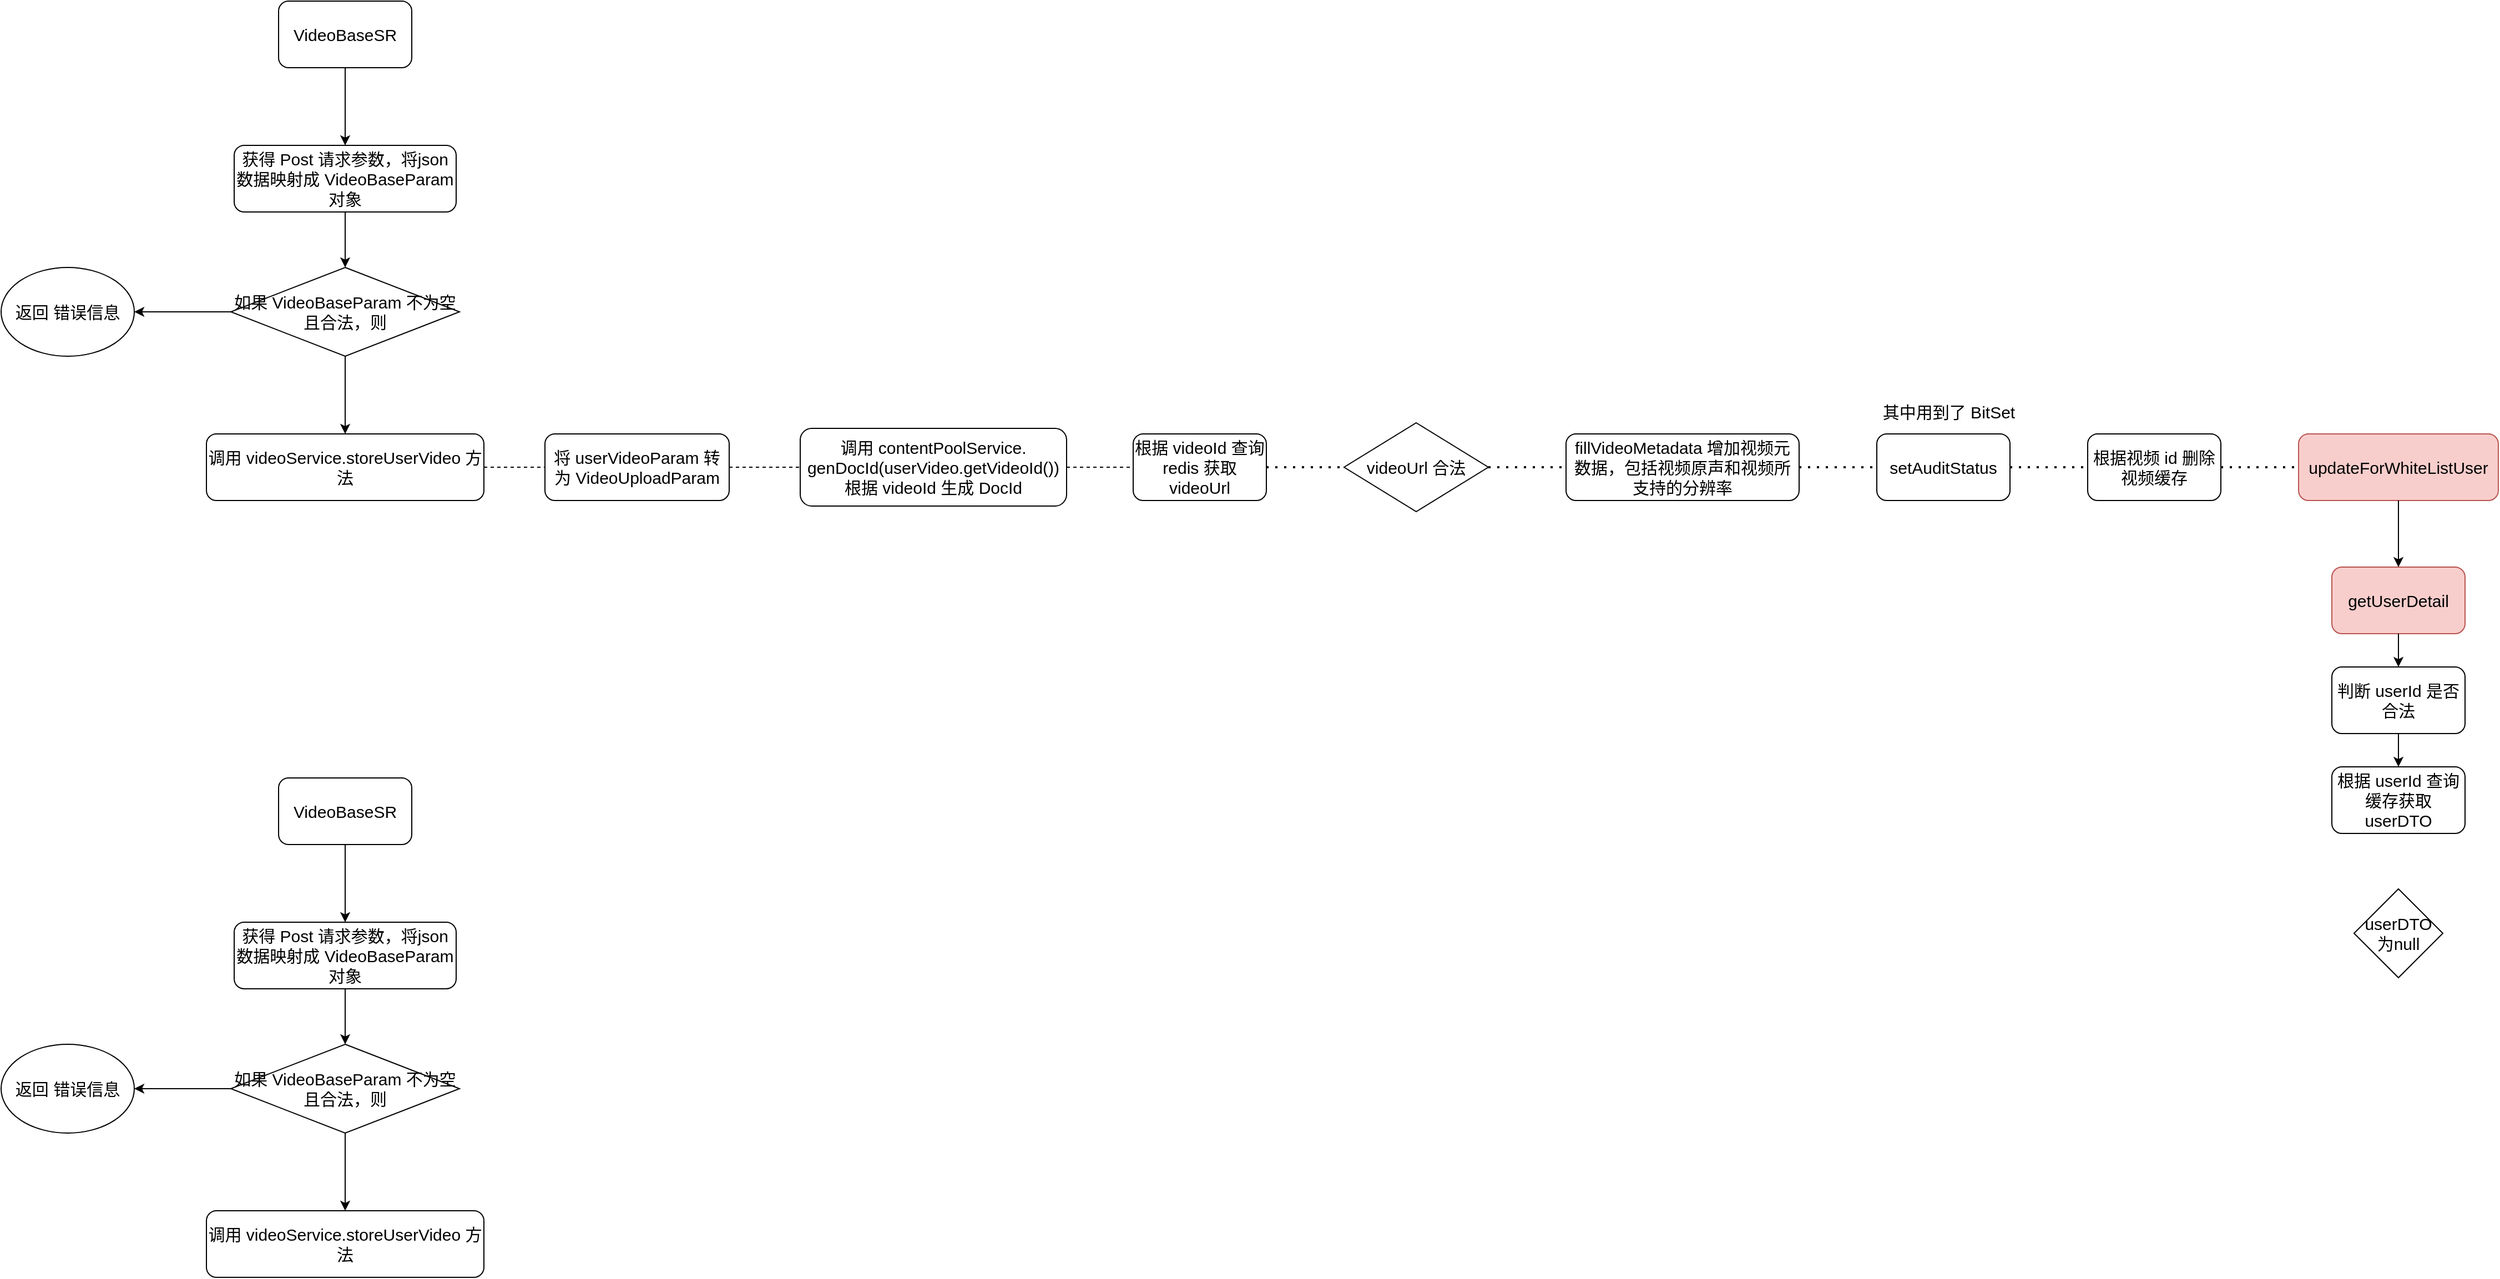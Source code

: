 <mxfile version="14.9.6" type="github">
  <diagram id="a6OnzV1Ndyk_DHkABWHQ" name="第 1 页">
    <mxGraphModel dx="1865" dy="652" grid="1" gridSize="10" guides="1" tooltips="1" connect="1" arrows="1" fold="1" page="1" pageScale="1" pageWidth="827" pageHeight="1169" math="0" shadow="0">
      <root>
        <mxCell id="0" />
        <mxCell id="1" parent="0" />
        <mxCell id="ii8zYGcmFe8xObhYAkSk-1" value="VideoBaseSR" style="rounded=1;whiteSpace=wrap;html=1;fontSize=15;" parent="1" vertex="1">
          <mxGeometry x="150" y="60" width="120" height="60" as="geometry" />
        </mxCell>
        <mxCell id="ii8zYGcmFe8xObhYAkSk-2" value="获得 Post 请求参数，将json数据映射成&amp;nbsp;VideoBaseParam 对象" style="rounded=1;whiteSpace=wrap;html=1;fontSize=15;" parent="1" vertex="1">
          <mxGeometry x="110" y="190" width="200" height="60" as="geometry" />
        </mxCell>
        <mxCell id="ii8zYGcmFe8xObhYAkSk-4" value="调用&amp;nbsp;videoService.storeUserVideo 方法" style="rounded=1;whiteSpace=wrap;html=1;fontSize=15;" parent="1" vertex="1">
          <mxGeometry x="85" y="450" width="250" height="60" as="geometry" />
        </mxCell>
        <mxCell id="ii8zYGcmFe8xObhYAkSk-5" value="&lt;span&gt;如果&amp;nbsp;VideoBaseParam 不为空且合法，则&lt;/span&gt;" style="rhombus;whiteSpace=wrap;html=1;fontSize=15;" parent="1" vertex="1">
          <mxGeometry x="107" y="300" width="206" height="80" as="geometry" />
        </mxCell>
        <mxCell id="ii8zYGcmFe8xObhYAkSk-6" value="" style="endArrow=classic;html=1;fontSize=15;exitX=0.5;exitY=1;exitDx=0;exitDy=0;entryX=0.5;entryY=0;entryDx=0;entryDy=0;" parent="1" source="ii8zYGcmFe8xObhYAkSk-1" target="ii8zYGcmFe8xObhYAkSk-2" edge="1">
          <mxGeometry width="50" height="50" relative="1" as="geometry">
            <mxPoint x="230" y="170" as="sourcePoint" />
            <mxPoint x="460" y="100" as="targetPoint" />
          </mxGeometry>
        </mxCell>
        <mxCell id="ii8zYGcmFe8xObhYAkSk-7" value="" style="endArrow=classic;html=1;fontSize=15;exitX=0.5;exitY=1;exitDx=0;exitDy=0;entryX=0.5;entryY=0;entryDx=0;entryDy=0;" parent="1" source="ii8zYGcmFe8xObhYAkSk-2" target="ii8zYGcmFe8xObhYAkSk-5" edge="1">
          <mxGeometry width="50" height="50" relative="1" as="geometry">
            <mxPoint x="500" y="350" as="sourcePoint" />
            <mxPoint x="550" y="300" as="targetPoint" />
          </mxGeometry>
        </mxCell>
        <mxCell id="ii8zYGcmFe8xObhYAkSk-8" value="" style="endArrow=classic;html=1;fontSize=15;exitX=0.5;exitY=1;exitDx=0;exitDy=0;entryX=0.5;entryY=0;entryDx=0;entryDy=0;" parent="1" source="ii8zYGcmFe8xObhYAkSk-5" target="ii8zYGcmFe8xObhYAkSk-4" edge="1">
          <mxGeometry width="50" height="50" relative="1" as="geometry">
            <mxPoint x="320" y="410" as="sourcePoint" />
            <mxPoint x="370" y="360" as="targetPoint" />
          </mxGeometry>
        </mxCell>
        <mxCell id="ii8zYGcmFe8xObhYAkSk-9" value="" style="endArrow=classic;html=1;fontSize=15;exitX=0;exitY=0.5;exitDx=0;exitDy=0;" parent="1" source="ii8zYGcmFe8xObhYAkSk-5" edge="1">
          <mxGeometry width="50" height="50" relative="1" as="geometry">
            <mxPoint x="420" y="300" as="sourcePoint" />
            <mxPoint x="20" y="340" as="targetPoint" />
          </mxGeometry>
        </mxCell>
        <mxCell id="ii8zYGcmFe8xObhYAkSk-11" value="返回 错误信息" style="ellipse;whiteSpace=wrap;html=1;fontSize=15;" parent="1" vertex="1">
          <mxGeometry x="-100" y="300" width="120" height="80" as="geometry" />
        </mxCell>
        <mxCell id="ii8zYGcmFe8xObhYAkSk-12" value="将&amp;nbsp;userVideoParam 转为&amp;nbsp;VideoUploadParam" style="rounded=1;whiteSpace=wrap;html=1;fontSize=15;" parent="1" vertex="1">
          <mxGeometry x="390" y="450" width="166" height="60" as="geometry" />
        </mxCell>
        <mxCell id="ii8zYGcmFe8xObhYAkSk-14" value="调用&amp;nbsp;contentPoolService.&lt;br&gt;genDocId(userVideo.getVideoId())根据 videoId 生成 DocId" style="rounded=1;whiteSpace=wrap;html=1;fontSize=15;" parent="1" vertex="1">
          <mxGeometry x="620" y="445" width="240" height="70" as="geometry" />
        </mxCell>
        <mxCell id="ii8zYGcmFe8xObhYAkSk-15" value="根据 videoId 查询redis 获取 videoUrl" style="rounded=1;whiteSpace=wrap;html=1;fontSize=15;" parent="1" vertex="1">
          <mxGeometry x="920" y="450" width="120" height="60" as="geometry" />
        </mxCell>
        <mxCell id="ii8zYGcmFe8xObhYAkSk-16" value="videoUrl 合法" style="rhombus;whiteSpace=wrap;html=1;fontSize=15;" parent="1" vertex="1">
          <mxGeometry x="1110" y="440" width="130" height="80" as="geometry" />
        </mxCell>
        <mxCell id="ii8zYGcmFe8xObhYAkSk-17" value="" style="endArrow=none;dashed=1;html=1;fontSize=15;exitX=1;exitY=0.5;exitDx=0;exitDy=0;entryX=0;entryY=0.5;entryDx=0;entryDy=0;" parent="1" source="ii8zYGcmFe8xObhYAkSk-4" target="ii8zYGcmFe8xObhYAkSk-12" edge="1">
          <mxGeometry width="50" height="50" relative="1" as="geometry">
            <mxPoint x="320" y="610" as="sourcePoint" />
            <mxPoint x="370" y="560" as="targetPoint" />
          </mxGeometry>
        </mxCell>
        <mxCell id="ii8zYGcmFe8xObhYAkSk-18" value="" style="endArrow=none;dashed=1;html=1;fontSize=15;exitX=1;exitY=0.5;exitDx=0;exitDy=0;entryX=0;entryY=0.5;entryDx=0;entryDy=0;" parent="1" source="ii8zYGcmFe8xObhYAkSk-12" target="ii8zYGcmFe8xObhYAkSk-14" edge="1">
          <mxGeometry width="50" height="50" relative="1" as="geometry">
            <mxPoint x="570" y="410" as="sourcePoint" />
            <mxPoint x="620" y="360" as="targetPoint" />
          </mxGeometry>
        </mxCell>
        <mxCell id="ii8zYGcmFe8xObhYAkSk-19" value="" style="endArrow=none;dashed=1;html=1;fontSize=15;exitX=1;exitY=0.5;exitDx=0;exitDy=0;entryX=0;entryY=0.5;entryDx=0;entryDy=0;" parent="1" source="ii8zYGcmFe8xObhYAkSk-14" target="ii8zYGcmFe8xObhYAkSk-15" edge="1">
          <mxGeometry width="50" height="50" relative="1" as="geometry">
            <mxPoint x="880" y="430" as="sourcePoint" />
            <mxPoint x="930" y="380" as="targetPoint" />
          </mxGeometry>
        </mxCell>
        <mxCell id="ii8zYGcmFe8xObhYAkSk-20" value="" style="endArrow=none;dashed=1;html=1;dashPattern=1 3;strokeWidth=2;fontSize=15;exitX=1;exitY=0.5;exitDx=0;exitDy=0;entryX=0;entryY=0.5;entryDx=0;entryDy=0;" parent="1" source="ii8zYGcmFe8xObhYAkSk-15" target="ii8zYGcmFe8xObhYAkSk-16" edge="1">
          <mxGeometry width="50" height="50" relative="1" as="geometry">
            <mxPoint x="1040" y="440" as="sourcePoint" />
            <mxPoint x="1090" y="390" as="targetPoint" />
          </mxGeometry>
        </mxCell>
        <mxCell id="ii8zYGcmFe8xObhYAkSk-21" value="fillVideoMetadata 增加视频元数据，包括视频原声和视频所支持的分辨率" style="rounded=1;whiteSpace=wrap;html=1;fontSize=15;" parent="1" vertex="1">
          <mxGeometry x="1310" y="450" width="210" height="60" as="geometry" />
        </mxCell>
        <mxCell id="ii8zYGcmFe8xObhYAkSk-22" value="setAuditStatus" style="rounded=1;whiteSpace=wrap;html=1;fontSize=15;" parent="1" vertex="1">
          <mxGeometry x="1590" y="450" width="120" height="60" as="geometry" />
        </mxCell>
        <mxCell id="ii8zYGcmFe8xObhYAkSk-23" value="其中用到了 BitSet" style="text;html=1;strokeColor=none;fillColor=none;align=center;verticalAlign=middle;whiteSpace=wrap;rounded=0;fontSize=15;" parent="1" vertex="1">
          <mxGeometry x="1590" y="420" width="130" height="20" as="geometry" />
        </mxCell>
        <mxCell id="ii8zYGcmFe8xObhYAkSk-25" value="根据视频 id 删除视频缓存" style="rounded=1;whiteSpace=wrap;html=1;fontSize=15;" parent="1" vertex="1">
          <mxGeometry x="1780" y="450" width="120" height="60" as="geometry" />
        </mxCell>
        <mxCell id="ii8zYGcmFe8xObhYAkSk-26" value="updateForWhiteListUser" style="rounded=1;whiteSpace=wrap;html=1;fontSize=15;fillColor=#f8cecc;strokeColor=#b85450;" parent="1" vertex="1">
          <mxGeometry x="1970" y="450" width="180" height="60" as="geometry" />
        </mxCell>
        <mxCell id="ii8zYGcmFe8xObhYAkSk-29" value="getUserDetail" style="rounded=1;whiteSpace=wrap;html=1;fontSize=15;fillColor=#f8cecc;strokeColor=#b85450;" parent="1" vertex="1">
          <mxGeometry x="2000" y="570" width="120" height="60" as="geometry" />
        </mxCell>
        <mxCell id="ii8zYGcmFe8xObhYAkSk-30" value="判断 userId 是否合法" style="rounded=1;whiteSpace=wrap;html=1;fontSize=15;" parent="1" vertex="1">
          <mxGeometry x="2000" y="660" width="120" height="60" as="geometry" />
        </mxCell>
        <mxCell id="ii8zYGcmFe8xObhYAkSk-31" value="根据 userId 查询缓存获取 userDTO" style="rounded=1;whiteSpace=wrap;html=1;fontSize=15;" parent="1" vertex="1">
          <mxGeometry x="2000" y="750" width="120" height="60" as="geometry" />
        </mxCell>
        <mxCell id="ii8zYGcmFe8xObhYAkSk-32" value="" style="endArrow=none;dashed=1;html=1;dashPattern=1 3;strokeWidth=2;fontSize=15;exitX=1;exitY=0.5;exitDx=0;exitDy=0;entryX=0;entryY=0.5;entryDx=0;entryDy=0;" parent="1" source="ii8zYGcmFe8xObhYAkSk-22" target="ii8zYGcmFe8xObhYAkSk-25" edge="1">
          <mxGeometry width="50" height="50" relative="1" as="geometry">
            <mxPoint x="1740" y="610" as="sourcePoint" />
            <mxPoint x="1790" y="560" as="targetPoint" />
          </mxGeometry>
        </mxCell>
        <mxCell id="ii8zYGcmFe8xObhYAkSk-33" value="" style="endArrow=none;dashed=1;html=1;dashPattern=1 3;strokeWidth=2;fontSize=15;exitX=1;exitY=0.5;exitDx=0;exitDy=0;" parent="1" source="ii8zYGcmFe8xObhYAkSk-21" target="ii8zYGcmFe8xObhYAkSk-22" edge="1">
          <mxGeometry width="50" height="50" relative="1" as="geometry">
            <mxPoint x="1490" y="580" as="sourcePoint" />
            <mxPoint x="1540" y="530" as="targetPoint" />
          </mxGeometry>
        </mxCell>
        <mxCell id="ii8zYGcmFe8xObhYAkSk-34" value="" style="endArrow=none;dashed=1;html=1;dashPattern=1 3;strokeWidth=2;fontSize=15;exitX=1;exitY=0.5;exitDx=0;exitDy=0;entryX=0;entryY=0.5;entryDx=0;entryDy=0;" parent="1" source="ii8zYGcmFe8xObhYAkSk-16" target="ii8zYGcmFe8xObhYAkSk-21" edge="1">
          <mxGeometry width="50" height="50" relative="1" as="geometry">
            <mxPoint x="1280" y="590" as="sourcePoint" />
            <mxPoint x="1330" y="540" as="targetPoint" />
          </mxGeometry>
        </mxCell>
        <mxCell id="ii8zYGcmFe8xObhYAkSk-35" value="" style="endArrow=none;dashed=1;html=1;dashPattern=1 3;strokeWidth=2;fontSize=15;exitX=1;exitY=0.5;exitDx=0;exitDy=0;entryX=0;entryY=0.5;entryDx=0;entryDy=0;" parent="1" source="ii8zYGcmFe8xObhYAkSk-25" target="ii8zYGcmFe8xObhYAkSk-26" edge="1">
          <mxGeometry width="50" height="50" relative="1" as="geometry">
            <mxPoint x="1810" y="600" as="sourcePoint" />
            <mxPoint x="1860" y="550" as="targetPoint" />
          </mxGeometry>
        </mxCell>
        <mxCell id="ii8zYGcmFe8xObhYAkSk-38" value="" style="endArrow=classic;html=1;fontSize=15;exitX=0.5;exitY=1;exitDx=0;exitDy=0;entryX=0.5;entryY=0;entryDx=0;entryDy=0;" parent="1" source="ii8zYGcmFe8xObhYAkSk-26" target="ii8zYGcmFe8xObhYAkSk-29" edge="1">
          <mxGeometry width="50" height="50" relative="1" as="geometry">
            <mxPoint x="1920" y="610" as="sourcePoint" />
            <mxPoint x="1970" y="560" as="targetPoint" />
          </mxGeometry>
        </mxCell>
        <mxCell id="ii8zYGcmFe8xObhYAkSk-39" value="" style="endArrow=classic;html=1;fontSize=15;exitX=0.5;exitY=1;exitDx=0;exitDy=0;entryX=0.5;entryY=0;entryDx=0;entryDy=0;" parent="1" source="ii8zYGcmFe8xObhYAkSk-29" target="ii8zYGcmFe8xObhYAkSk-30" edge="1">
          <mxGeometry width="50" height="50" relative="1" as="geometry">
            <mxPoint x="1880" y="640" as="sourcePoint" />
            <mxPoint x="1930" y="590" as="targetPoint" />
          </mxGeometry>
        </mxCell>
        <mxCell id="ii8zYGcmFe8xObhYAkSk-40" value="" style="endArrow=classic;html=1;fontSize=15;exitX=0.5;exitY=1;exitDx=0;exitDy=0;entryX=0.5;entryY=0;entryDx=0;entryDy=0;" parent="1" source="ii8zYGcmFe8xObhYAkSk-30" target="ii8zYGcmFe8xObhYAkSk-31" edge="1">
          <mxGeometry width="50" height="50" relative="1" as="geometry">
            <mxPoint x="1880" y="670" as="sourcePoint" />
            <mxPoint x="1930" y="620" as="targetPoint" />
          </mxGeometry>
        </mxCell>
        <mxCell id="ii8zYGcmFe8xObhYAkSk-41" value="userDTO 为null" style="rhombus;whiteSpace=wrap;html=1;fontSize=15;" parent="1" vertex="1">
          <mxGeometry x="2020" y="860" width="80" height="80" as="geometry" />
        </mxCell>
        <mxCell id="U-K7W_-wxtddjvLADjQt-1" value="VideoBaseSR" style="rounded=1;whiteSpace=wrap;html=1;fontSize=15;" vertex="1" parent="1">
          <mxGeometry x="150" y="760" width="120" height="60" as="geometry" />
        </mxCell>
        <mxCell id="U-K7W_-wxtddjvLADjQt-2" value="获得 Post 请求参数，将json数据映射成&amp;nbsp;VideoBaseParam 对象" style="rounded=1;whiteSpace=wrap;html=1;fontSize=15;" vertex="1" parent="1">
          <mxGeometry x="110" y="890" width="200" height="60" as="geometry" />
        </mxCell>
        <mxCell id="U-K7W_-wxtddjvLADjQt-3" value="调用&amp;nbsp;videoService.storeUserVideo 方法" style="rounded=1;whiteSpace=wrap;html=1;fontSize=15;" vertex="1" parent="1">
          <mxGeometry x="85" y="1150" width="250" height="60" as="geometry" />
        </mxCell>
        <mxCell id="U-K7W_-wxtddjvLADjQt-4" value="&lt;span&gt;如果&amp;nbsp;VideoBaseParam 不为空且合法，则&lt;/span&gt;" style="rhombus;whiteSpace=wrap;html=1;fontSize=15;" vertex="1" parent="1">
          <mxGeometry x="107" y="1000" width="206" height="80" as="geometry" />
        </mxCell>
        <mxCell id="U-K7W_-wxtddjvLADjQt-5" value="" style="endArrow=classic;html=1;fontSize=15;exitX=0.5;exitY=1;exitDx=0;exitDy=0;entryX=0.5;entryY=0;entryDx=0;entryDy=0;" edge="1" parent="1" source="U-K7W_-wxtddjvLADjQt-1" target="U-K7W_-wxtddjvLADjQt-2">
          <mxGeometry width="50" height="50" relative="1" as="geometry">
            <mxPoint x="230" y="870" as="sourcePoint" />
            <mxPoint x="460" y="800" as="targetPoint" />
          </mxGeometry>
        </mxCell>
        <mxCell id="U-K7W_-wxtddjvLADjQt-6" value="" style="endArrow=classic;html=1;fontSize=15;exitX=0.5;exitY=1;exitDx=0;exitDy=0;entryX=0.5;entryY=0;entryDx=0;entryDy=0;" edge="1" parent="1" source="U-K7W_-wxtddjvLADjQt-2" target="U-K7W_-wxtddjvLADjQt-4">
          <mxGeometry width="50" height="50" relative="1" as="geometry">
            <mxPoint x="500" y="1050" as="sourcePoint" />
            <mxPoint x="550" y="1000" as="targetPoint" />
          </mxGeometry>
        </mxCell>
        <mxCell id="U-K7W_-wxtddjvLADjQt-7" value="" style="endArrow=classic;html=1;fontSize=15;exitX=0.5;exitY=1;exitDx=0;exitDy=0;entryX=0.5;entryY=0;entryDx=0;entryDy=0;" edge="1" parent="1" source="U-K7W_-wxtddjvLADjQt-4" target="U-K7W_-wxtddjvLADjQt-3">
          <mxGeometry width="50" height="50" relative="1" as="geometry">
            <mxPoint x="320" y="1110" as="sourcePoint" />
            <mxPoint x="370" y="1060" as="targetPoint" />
          </mxGeometry>
        </mxCell>
        <mxCell id="U-K7W_-wxtddjvLADjQt-8" value="" style="endArrow=classic;html=1;fontSize=15;exitX=0;exitY=0.5;exitDx=0;exitDy=0;" edge="1" parent="1" source="U-K7W_-wxtddjvLADjQt-4">
          <mxGeometry width="50" height="50" relative="1" as="geometry">
            <mxPoint x="420" y="1000" as="sourcePoint" />
            <mxPoint x="20" y="1040" as="targetPoint" />
          </mxGeometry>
        </mxCell>
        <mxCell id="U-K7W_-wxtddjvLADjQt-9" value="返回 错误信息" style="ellipse;whiteSpace=wrap;html=1;fontSize=15;" vertex="1" parent="1">
          <mxGeometry x="-100" y="1000" width="120" height="80" as="geometry" />
        </mxCell>
      </root>
    </mxGraphModel>
  </diagram>
</mxfile>

